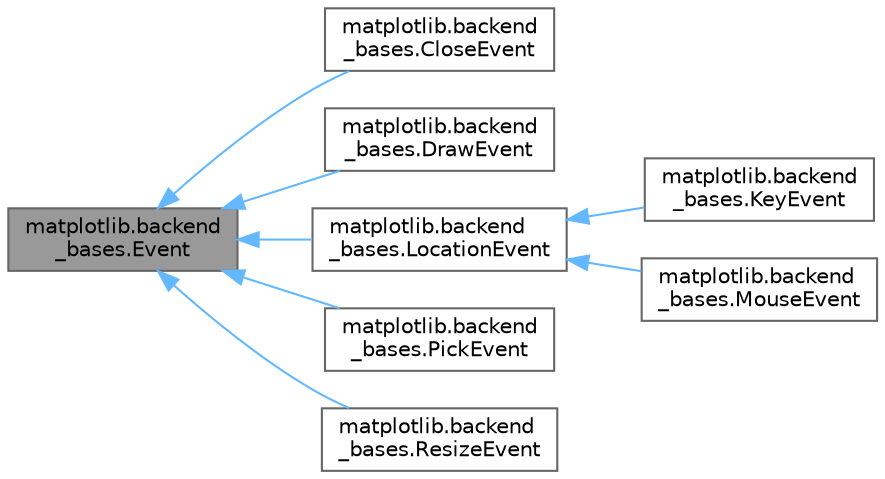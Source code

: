 digraph "matplotlib.backend_bases.Event"
{
 // LATEX_PDF_SIZE
  bgcolor="transparent";
  edge [fontname=Helvetica,fontsize=10,labelfontname=Helvetica,labelfontsize=10];
  node [fontname=Helvetica,fontsize=10,shape=box,height=0.2,width=0.4];
  rankdir="LR";
  Node1 [id="Node000001",label="matplotlib.backend\l_bases.Event",height=0.2,width=0.4,color="gray40", fillcolor="grey60", style="filled", fontcolor="black",tooltip=" "];
  Node1 -> Node2 [id="edge1_Node000001_Node000002",dir="back",color="steelblue1",style="solid",tooltip=" "];
  Node2 [id="Node000002",label="matplotlib.backend\l_bases.CloseEvent",height=0.2,width=0.4,color="gray40", fillcolor="white", style="filled",URL="$d0/dc6/classmatplotlib_1_1backend__bases_1_1CloseEvent.html",tooltip=" "];
  Node1 -> Node3 [id="edge2_Node000001_Node000003",dir="back",color="steelblue1",style="solid",tooltip=" "];
  Node3 [id="Node000003",label="matplotlib.backend\l_bases.DrawEvent",height=0.2,width=0.4,color="gray40", fillcolor="white", style="filled",URL="$d2/d08/classmatplotlib_1_1backend__bases_1_1DrawEvent.html",tooltip=" "];
  Node1 -> Node4 [id="edge3_Node000001_Node000004",dir="back",color="steelblue1",style="solid",tooltip=" "];
  Node4 [id="Node000004",label="matplotlib.backend\l_bases.LocationEvent",height=0.2,width=0.4,color="gray40", fillcolor="white", style="filled",URL="$d1/d19/classmatplotlib_1_1backend__bases_1_1LocationEvent.html",tooltip=" "];
  Node4 -> Node5 [id="edge4_Node000004_Node000005",dir="back",color="steelblue1",style="solid",tooltip=" "];
  Node5 [id="Node000005",label="matplotlib.backend\l_bases.KeyEvent",height=0.2,width=0.4,color="gray40", fillcolor="white", style="filled",URL="$d3/d8d/classmatplotlib_1_1backend__bases_1_1KeyEvent.html",tooltip=" "];
  Node4 -> Node6 [id="edge5_Node000004_Node000006",dir="back",color="steelblue1",style="solid",tooltip=" "];
  Node6 [id="Node000006",label="matplotlib.backend\l_bases.MouseEvent",height=0.2,width=0.4,color="gray40", fillcolor="white", style="filled",URL="$d5/dbe/classmatplotlib_1_1backend__bases_1_1MouseEvent.html",tooltip=" "];
  Node1 -> Node7 [id="edge6_Node000001_Node000007",dir="back",color="steelblue1",style="solid",tooltip=" "];
  Node7 [id="Node000007",label="matplotlib.backend\l_bases.PickEvent",height=0.2,width=0.4,color="gray40", fillcolor="white", style="filled",URL="$d7/dce/classmatplotlib_1_1backend__bases_1_1PickEvent.html",tooltip=" "];
  Node1 -> Node8 [id="edge7_Node000001_Node000008",dir="back",color="steelblue1",style="solid",tooltip=" "];
  Node8 [id="Node000008",label="matplotlib.backend\l_bases.ResizeEvent",height=0.2,width=0.4,color="gray40", fillcolor="white", style="filled",URL="$db/d4c/classmatplotlib_1_1backend__bases_1_1ResizeEvent.html",tooltip=" "];
}
